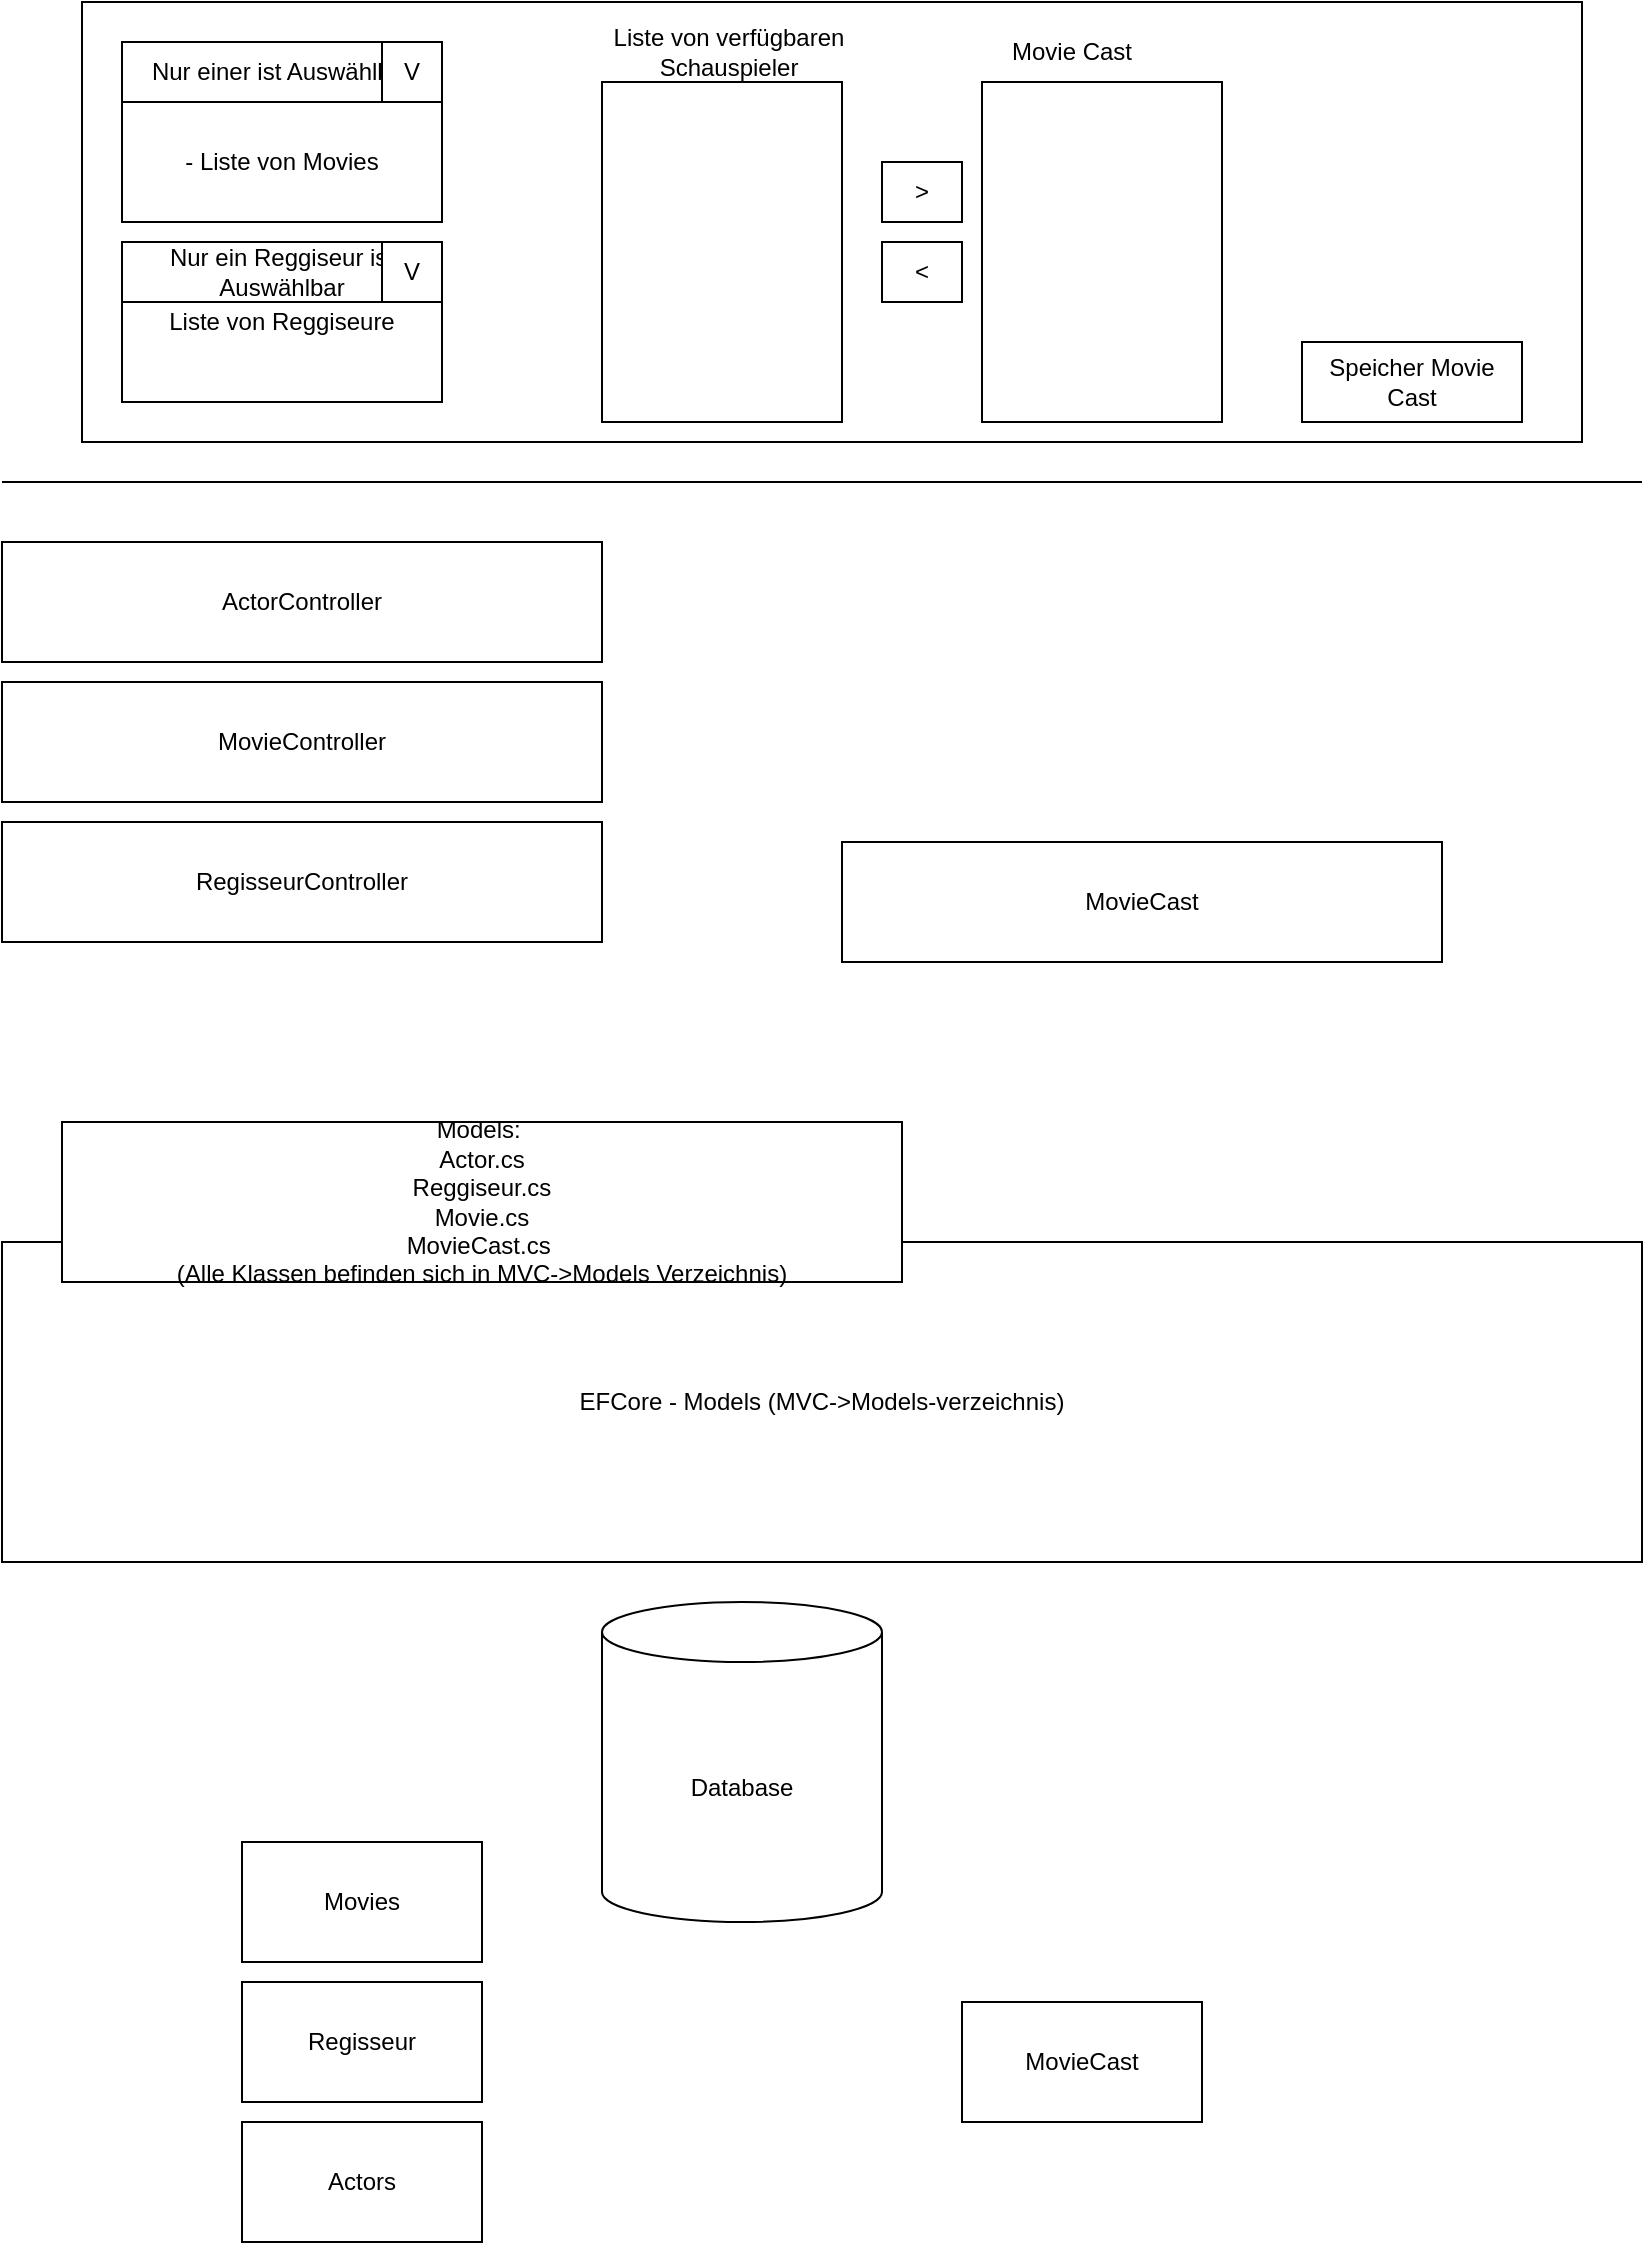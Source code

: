<mxfile version="16.2.4" type="device"><diagram id="ik4Vmi8z42ljMa_39fWH" name="Page-1"><mxGraphModel dx="1460" dy="623" grid="1" gridSize="10" guides="1" tooltips="1" connect="1" arrows="1" fold="1" page="1" pageScale="1" pageWidth="827" pageHeight="1169" math="0" shadow="0"><root><mxCell id="0"/><mxCell id="1" parent="0"/><mxCell id="lFdYH90rvLMTE_y8iXtt-1" value="Database" style="shape=cylinder3;whiteSpace=wrap;html=1;boundedLbl=1;backgroundOutline=1;size=15;" vertex="1" parent="1"><mxGeometry x="300" y="830" width="140" height="160" as="geometry"/></mxCell><mxCell id="lFdYH90rvLMTE_y8iXtt-2" value="Movies" style="rounded=0;whiteSpace=wrap;html=1;" vertex="1" parent="1"><mxGeometry x="120" y="950" width="120" height="60" as="geometry"/></mxCell><mxCell id="lFdYH90rvLMTE_y8iXtt-3" value="Actors" style="rounded=0;whiteSpace=wrap;html=1;" vertex="1" parent="1"><mxGeometry x="120" y="1090" width="120" height="60" as="geometry"/></mxCell><mxCell id="lFdYH90rvLMTE_y8iXtt-4" value="Regisseur" style="rounded=0;whiteSpace=wrap;html=1;" vertex="1" parent="1"><mxGeometry x="120" y="1020" width="120" height="60" as="geometry"/></mxCell><mxCell id="lFdYH90rvLMTE_y8iXtt-5" value="MovieCast" style="rounded=0;whiteSpace=wrap;html=1;" vertex="1" parent="1"><mxGeometry x="480" y="1030" width="120" height="60" as="geometry"/></mxCell><mxCell id="lFdYH90rvLMTE_y8iXtt-6" value="EFCore - Models (MVC-&amp;gt;Models-verzeichnis)" style="rounded=0;whiteSpace=wrap;html=1;" vertex="1" parent="1"><mxGeometry y="650" width="820" height="160" as="geometry"/></mxCell><mxCell id="lFdYH90rvLMTE_y8iXtt-7" value="ActorController" style="rounded=0;whiteSpace=wrap;html=1;" vertex="1" parent="1"><mxGeometry y="300" width="300" height="60" as="geometry"/></mxCell><mxCell id="lFdYH90rvLMTE_y8iXtt-8" value="RegisseurController" style="rounded=0;whiteSpace=wrap;html=1;" vertex="1" parent="1"><mxGeometry y="440" width="300" height="60" as="geometry"/></mxCell><mxCell id="lFdYH90rvLMTE_y8iXtt-9" value="MovieController" style="rounded=0;whiteSpace=wrap;html=1;" vertex="1" parent="1"><mxGeometry y="370" width="300" height="60" as="geometry"/></mxCell><mxCell id="lFdYH90rvLMTE_y8iXtt-10" value="MovieCast" style="rounded=0;whiteSpace=wrap;html=1;" vertex="1" parent="1"><mxGeometry x="420" y="450" width="300" height="60" as="geometry"/></mxCell><mxCell id="lFdYH90rvLMTE_y8iXtt-11" value="Models:&amp;nbsp;&lt;br&gt;Actor.cs&lt;br&gt;Reggiseur.cs&lt;br&gt;Movie.cs&lt;br&gt;MovieCast.cs&amp;nbsp;&lt;br&gt;(Alle Klassen befinden sich in MVC-&amp;gt;Models Verzeichnis)" style="rounded=0;whiteSpace=wrap;html=1;" vertex="1" parent="1"><mxGeometry x="30" y="590" width="420" height="80" as="geometry"/></mxCell><mxCell id="lFdYH90rvLMTE_y8iXtt-13" value="" style="endArrow=none;html=1;rounded=0;" edge="1" parent="1"><mxGeometry width="50" height="50" relative="1" as="geometry"><mxPoint y="270" as="sourcePoint"/><mxPoint x="820" y="270" as="targetPoint"/></mxGeometry></mxCell><mxCell id="lFdYH90rvLMTE_y8iXtt-14" value="" style="rounded=0;whiteSpace=wrap;html=1;" vertex="1" parent="1"><mxGeometry x="40" y="30" width="750" height="220" as="geometry"/></mxCell><mxCell id="lFdYH90rvLMTE_y8iXtt-15" value="Nur einer ist Auswählbar" style="rounded=0;whiteSpace=wrap;html=1;" vertex="1" parent="1"><mxGeometry x="60" y="50" width="160" height="30" as="geometry"/></mxCell><mxCell id="lFdYH90rvLMTE_y8iXtt-16" value="V" style="rounded=0;whiteSpace=wrap;html=1;" vertex="1" parent="1"><mxGeometry x="190" y="50" width="30" height="30" as="geometry"/></mxCell><mxCell id="lFdYH90rvLMTE_y8iXtt-17" value="- Liste von Movies" style="rounded=0;whiteSpace=wrap;html=1;" vertex="1" parent="1"><mxGeometry x="60" y="80" width="160" height="60" as="geometry"/></mxCell><mxCell id="lFdYH90rvLMTE_y8iXtt-18" value="Liste von Reggiseure" style="rounded=0;whiteSpace=wrap;html=1;" vertex="1" parent="1"><mxGeometry x="60" y="150" width="160" height="80" as="geometry"/></mxCell><mxCell id="lFdYH90rvLMTE_y8iXtt-19" value="Nur ein Reggiseur ist Auswählbar" style="rounded=0;whiteSpace=wrap;html=1;" vertex="1" parent="1"><mxGeometry x="60" y="150" width="160" height="30" as="geometry"/></mxCell><mxCell id="lFdYH90rvLMTE_y8iXtt-20" value="V" style="rounded=0;whiteSpace=wrap;html=1;" vertex="1" parent="1"><mxGeometry x="190" y="150" width="30" height="30" as="geometry"/></mxCell><mxCell id="lFdYH90rvLMTE_y8iXtt-21" value="" style="rounded=0;whiteSpace=wrap;html=1;" vertex="1" parent="1"><mxGeometry x="300" y="70" width="120" height="170" as="geometry"/></mxCell><mxCell id="lFdYH90rvLMTE_y8iXtt-22" value="Liste von verfügbaren Schauspieler" style="text;html=1;strokeColor=none;fillColor=none;align=center;verticalAlign=middle;whiteSpace=wrap;rounded=0;" vertex="1" parent="1"><mxGeometry x="300" y="40" width="127" height="30" as="geometry"/></mxCell><mxCell id="lFdYH90rvLMTE_y8iXtt-23" value="&amp;gt;" style="rounded=0;whiteSpace=wrap;html=1;" vertex="1" parent="1"><mxGeometry x="440" y="110" width="40" height="30" as="geometry"/></mxCell><mxCell id="lFdYH90rvLMTE_y8iXtt-24" value="&amp;lt;" style="rounded=0;whiteSpace=wrap;html=1;" vertex="1" parent="1"><mxGeometry x="440" y="150" width="40" height="30" as="geometry"/></mxCell><mxCell id="lFdYH90rvLMTE_y8iXtt-25" value="" style="rounded=0;whiteSpace=wrap;html=1;" vertex="1" parent="1"><mxGeometry x="490" y="70" width="120" height="170" as="geometry"/></mxCell><mxCell id="lFdYH90rvLMTE_y8iXtt-26" value="Movie Cast" style="text;html=1;strokeColor=none;fillColor=none;align=center;verticalAlign=middle;whiteSpace=wrap;rounded=0;" vertex="1" parent="1"><mxGeometry x="490" y="40" width="90" height="30" as="geometry"/></mxCell><mxCell id="lFdYH90rvLMTE_y8iXtt-27" value="Speicher Movie Cast" style="rounded=0;whiteSpace=wrap;html=1;" vertex="1" parent="1"><mxGeometry x="650" y="200" width="110" height="40" as="geometry"/></mxCell></root></mxGraphModel></diagram></mxfile>